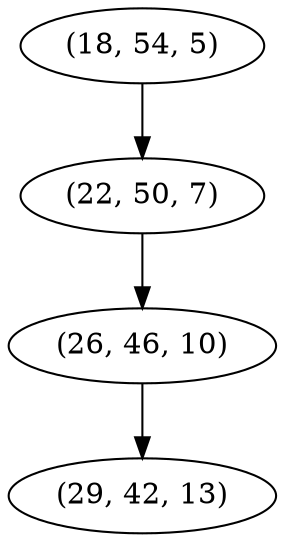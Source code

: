 digraph tree {
    "(18, 54, 5)";
    "(22, 50, 7)";
    "(26, 46, 10)";
    "(29, 42, 13)";
    "(18, 54, 5)" -> "(22, 50, 7)";
    "(22, 50, 7)" -> "(26, 46, 10)";
    "(26, 46, 10)" -> "(29, 42, 13)";
}
